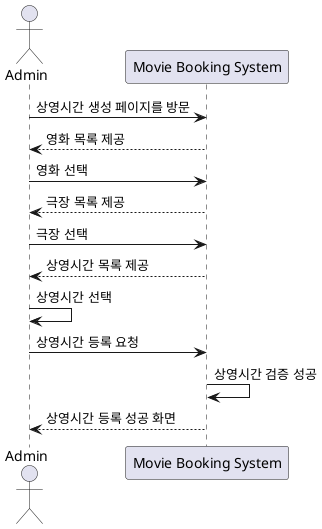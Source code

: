 @startuml

@startuml
actor Admin
participant "Movie Booking System" as mbs

Admin -> mbs:  상영시간 생성 페이지를 방문
Admin <-- mbs:  영화 목록 제공

Admin -> mbs:  영화 선택
Admin <-- mbs: 극장 목록 제공

Admin -> mbs:  극장 선택
Admin <-- mbs: 상영시간 목록 제공

Admin -> Admin:  상영시간 선택
Admin -> mbs:  상영시간 등록 요청

mbs -> mbs:  상영시간 검증 성공

Admin <-- mbs: 상영시간 등록 성공 화면

@enduml

@enduml